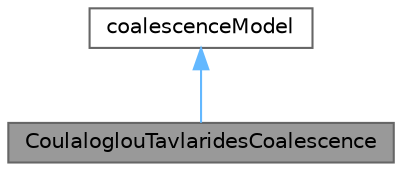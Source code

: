 digraph "CoulaloglouTavlaridesCoalescence"
{
 // LATEX_PDF_SIZE
  bgcolor="transparent";
  edge [fontname=Helvetica,fontsize=10,labelfontname=Helvetica,labelfontsize=10];
  node [fontname=Helvetica,fontsize=10,shape=box,height=0.2,width=0.4];
  Node1 [id="Node000001",label="CoulaloglouTavlaridesCoalescence",height=0.2,width=0.4,color="gray40", fillcolor="grey60", style="filled", fontcolor="black",tooltip="Model of Coulaloglou and Tavlarides (1977). The coalescence rate is calculated by."];
  Node2 -> Node1 [id="edge1_Node000001_Node000002",dir="back",color="steelblue1",style="solid",tooltip=" "];
  Node2 [id="Node000002",label="coalescenceModel",height=0.2,width=0.4,color="gray40", fillcolor="white", style="filled",URL="$classFoam_1_1diameterModels_1_1coalescenceModel.html",tooltip="Base class for coalescence models."];
}
